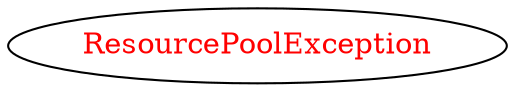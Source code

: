 digraph dependencyGraph {
 concentrate=true;
 ranksep="2.0";
 rankdir="LR"; 
 splines="ortho";
"ResourcePoolException" [fontcolor="red"];
}